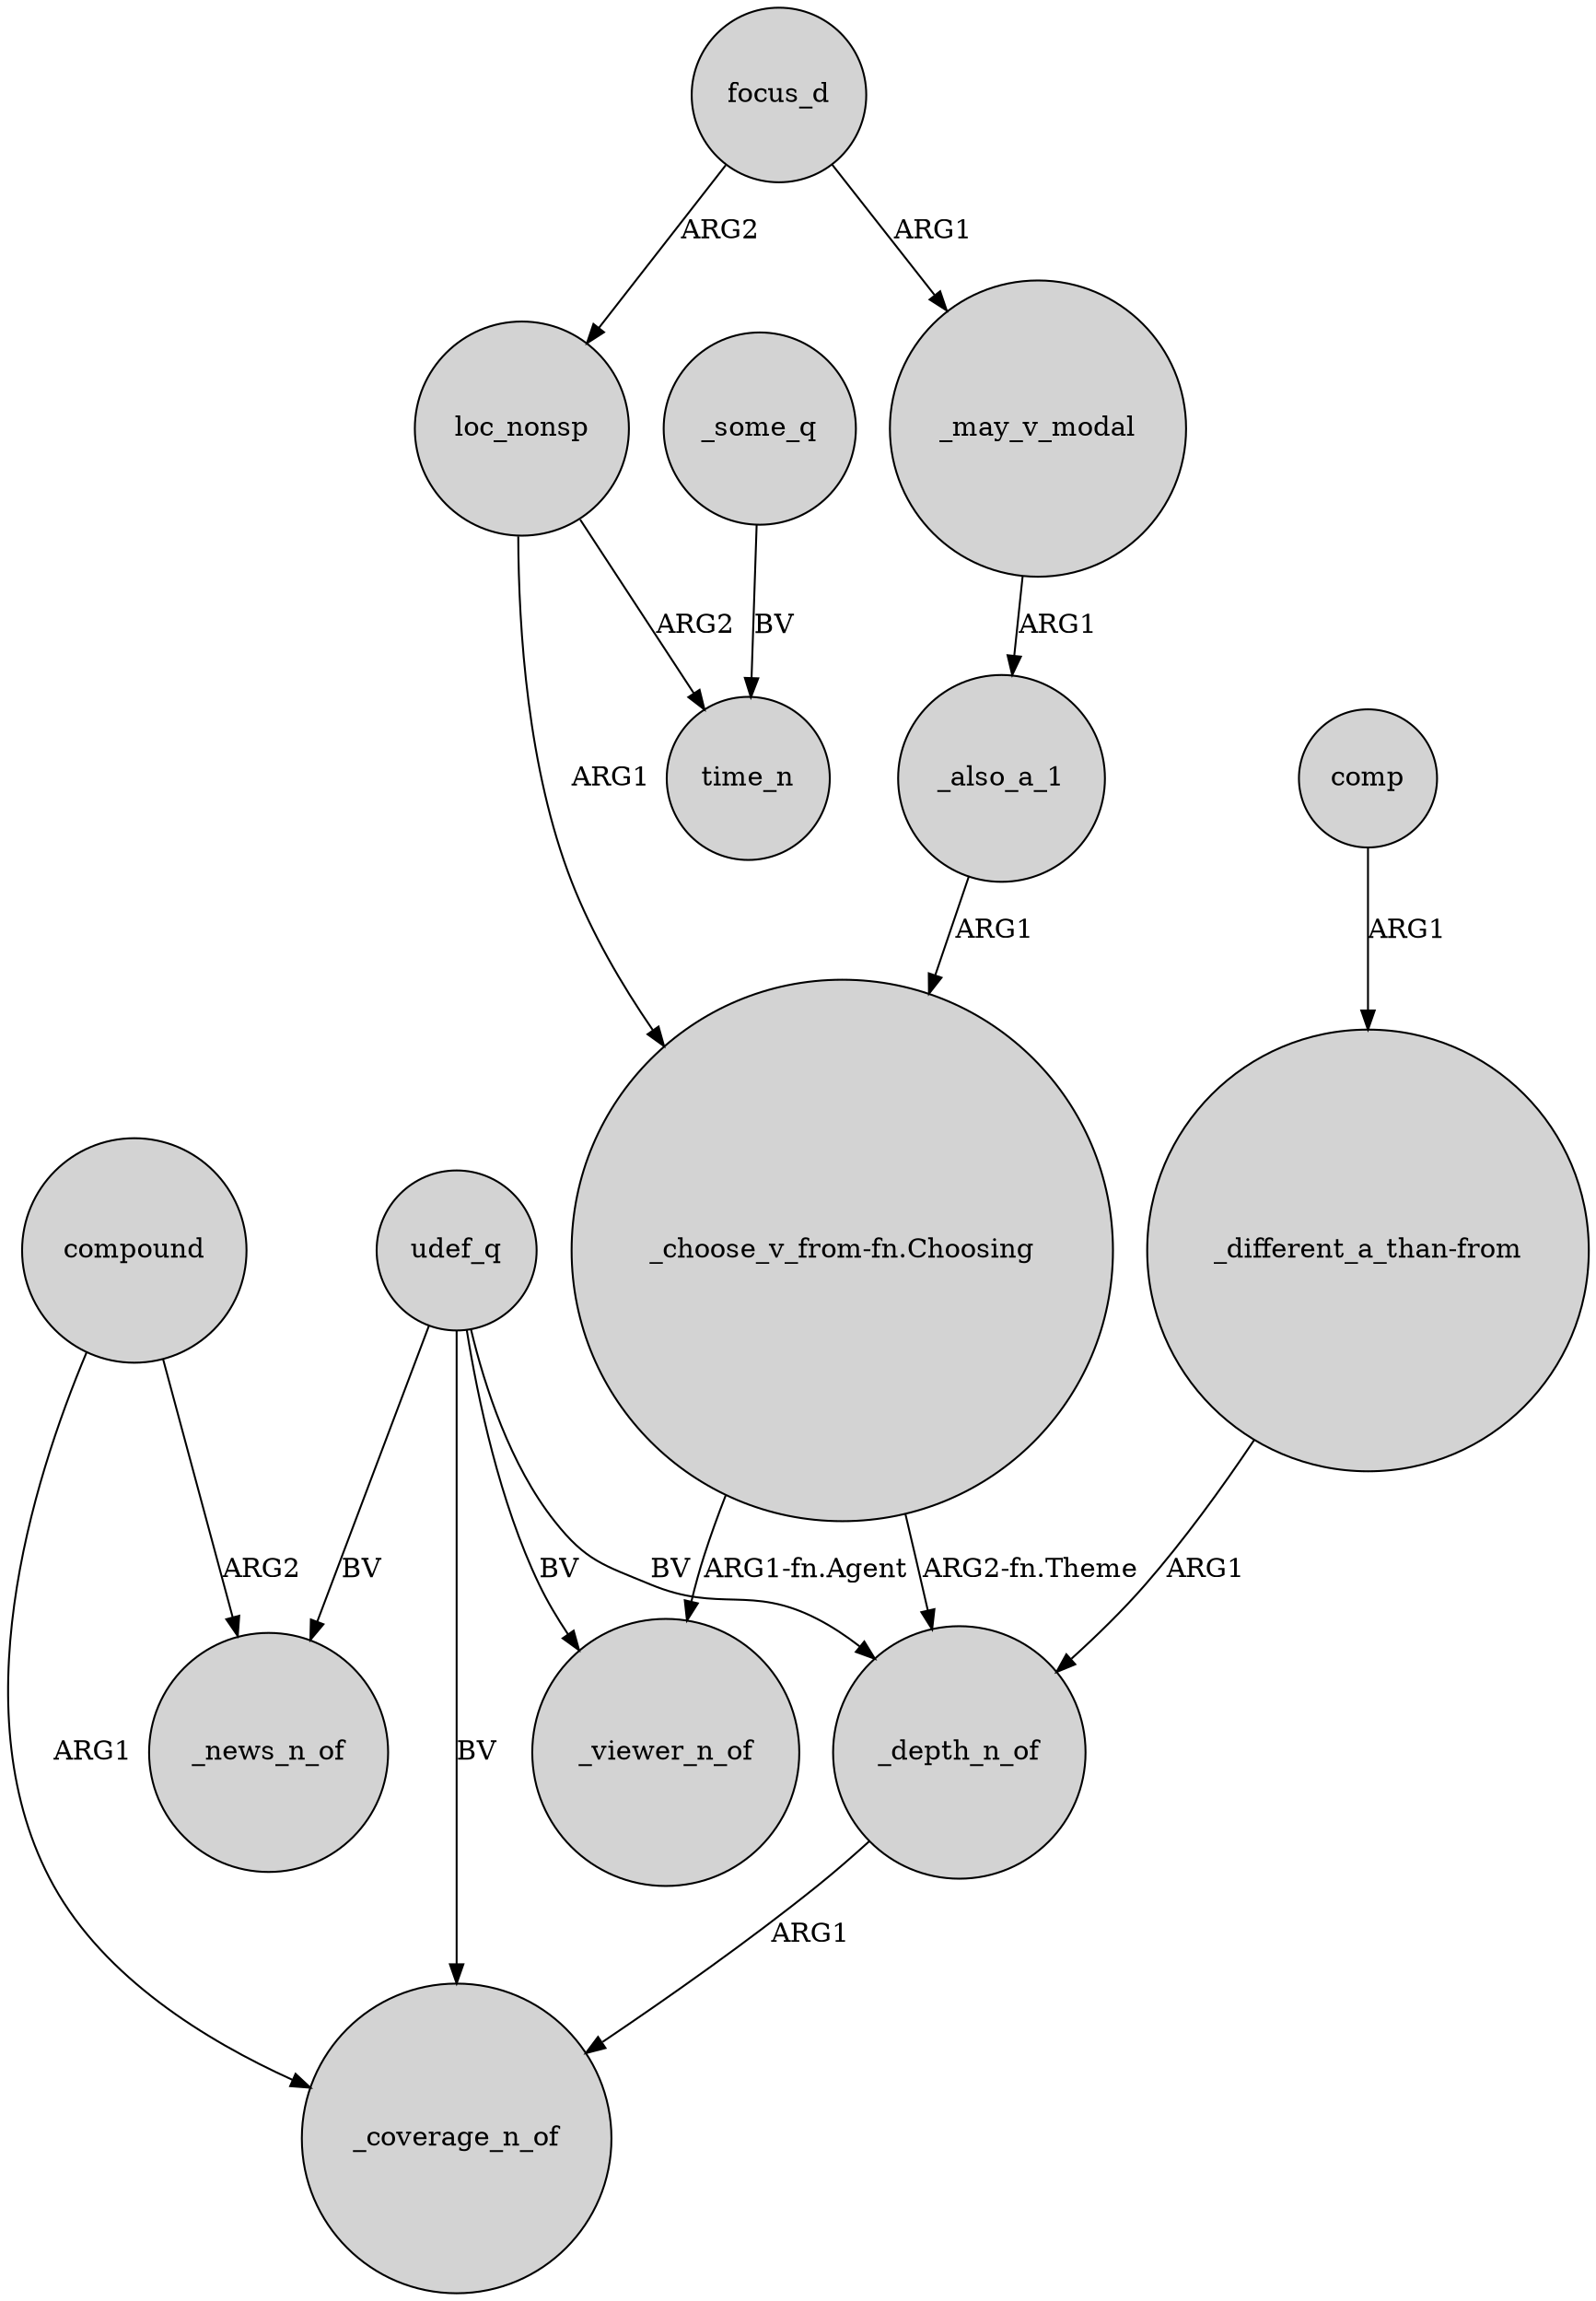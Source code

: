 digraph {
	node [shape=circle style=filled]
	compound -> _coverage_n_of [label=ARG1]
	"_choose_v_from-fn.Choosing" -> _viewer_n_of [label="ARG1-fn.Agent"]
	"_choose_v_from-fn.Choosing" -> _depth_n_of [label="ARG2-fn.Theme"]
	focus_d -> loc_nonsp [label=ARG2]
	loc_nonsp -> "_choose_v_from-fn.Choosing" [label=ARG1]
	udef_q -> _coverage_n_of [label=BV]
	"_different_a_than-from" -> _depth_n_of [label=ARG1]
	udef_q -> _news_n_of [label=BV]
	focus_d -> _may_v_modal [label=ARG1]
	_may_v_modal -> _also_a_1 [label=ARG1]
	udef_q -> _viewer_n_of [label=BV]
	compound -> _news_n_of [label=ARG2]
	comp -> "_different_a_than-from" [label=ARG1]
	udef_q -> _depth_n_of [label=BV]
	_depth_n_of -> _coverage_n_of [label=ARG1]
	loc_nonsp -> time_n [label=ARG2]
	_also_a_1 -> "_choose_v_from-fn.Choosing" [label=ARG1]
	_some_q -> time_n [label=BV]
}
